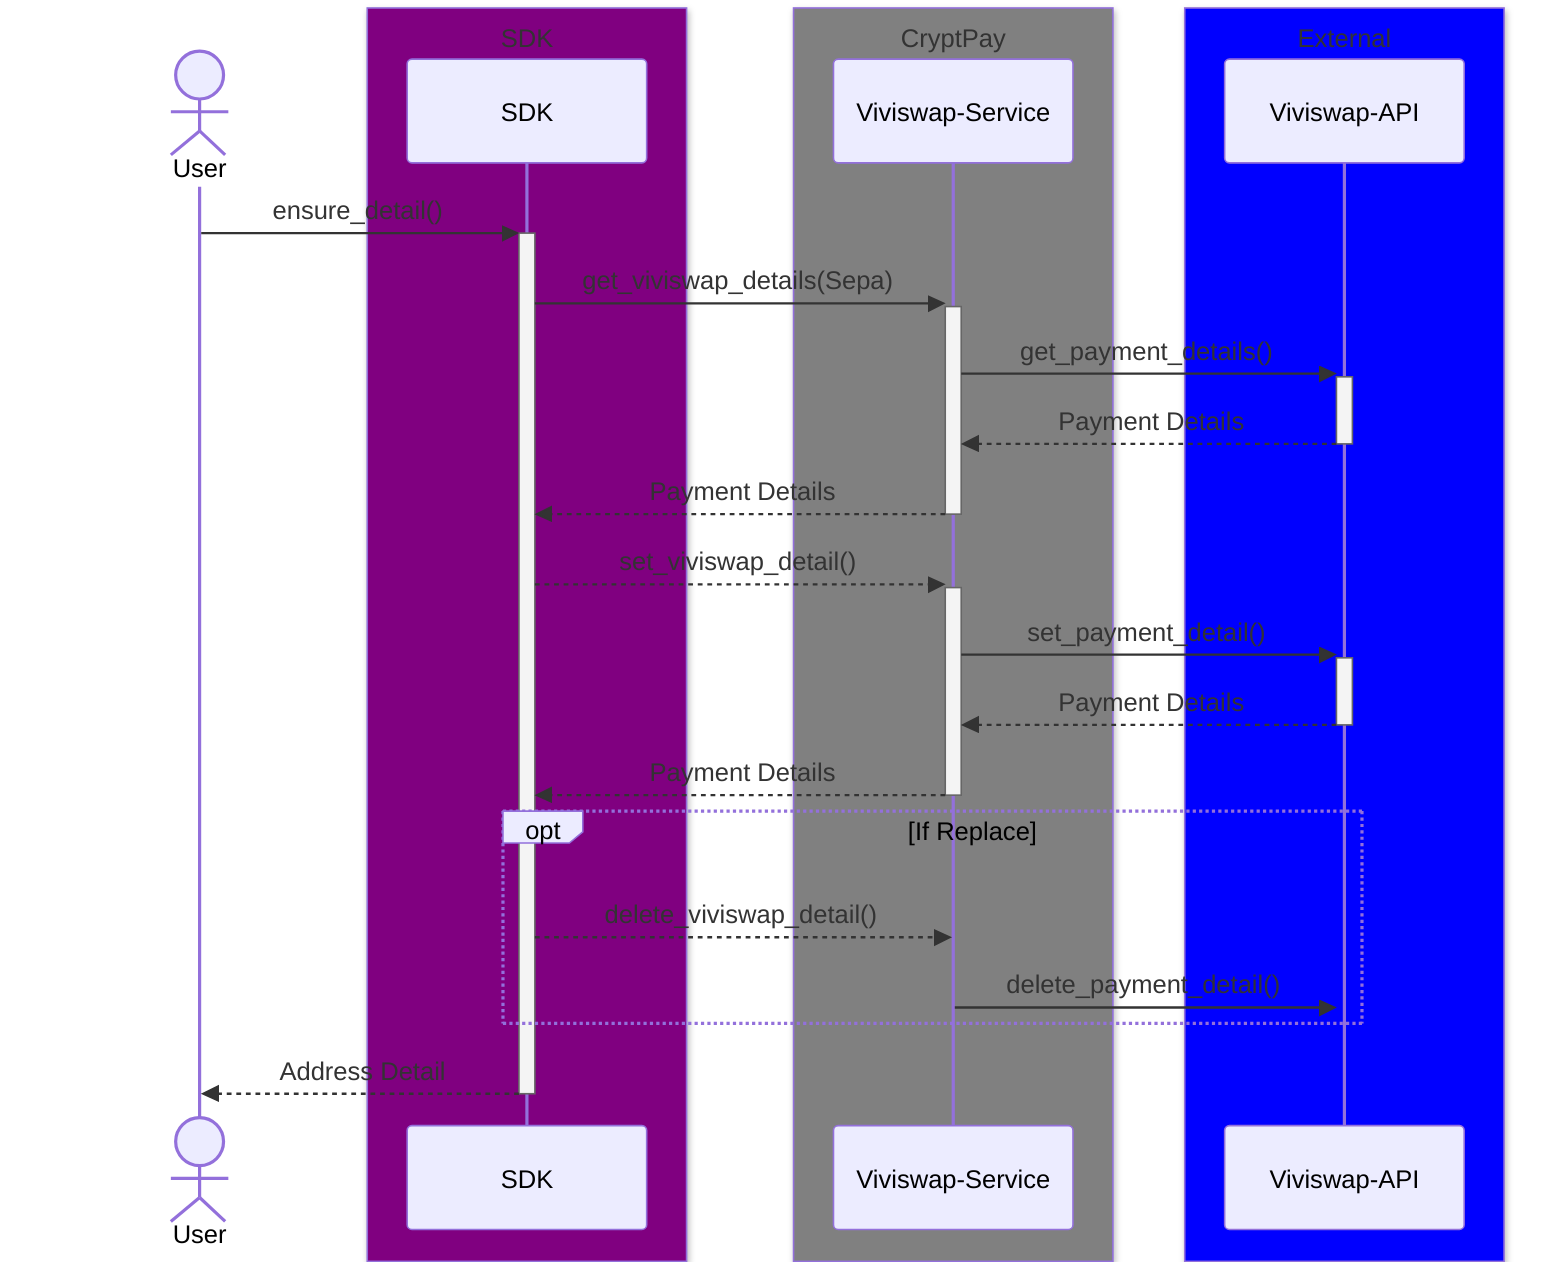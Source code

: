 sequenceDiagram
    actor user as User
    box Purple SDK
        participant sdk as SDK
    end
    box Grey CryptPay
        participant vvs_service as Viviswap-Service
    end
    box Blue External
        participant vvs_api as Viviswap-API
    end
    user->>+sdk: ensure_detail()
    sdk->>+vvs_service: get_viviswap_details(Sepa)
    vvs_service->>+vvs_api: get_payment_details()
    vvs_api-->>-vvs_service: Payment Details
    vvs_service-->>-sdk: Payment Details
    sdk-->>+vvs_service: set_viviswap_detail()
    vvs_service->>+vvs_api: set_payment_detail()
    vvs_api-->>-vvs_service: Payment Details
    vvs_service-->>-sdk: Payment Details
    opt If Replace
        sdk-->>vvs_service: delete_viviswap_detail()
        vvs_service->>+vvs_api: delete_payment_detail()
    end
    sdk-->>-user: Address Detail